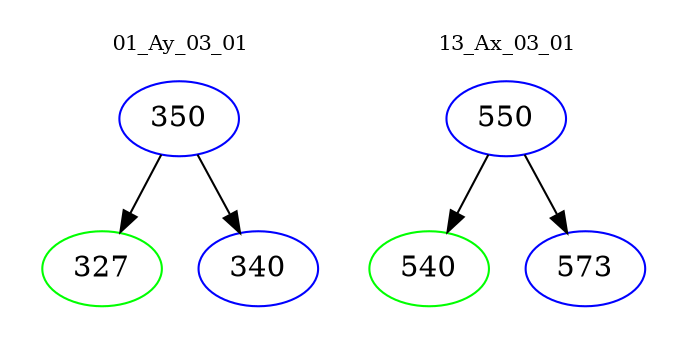 digraph{
subgraph cluster_0 {
color = white
label = "01_Ay_03_01";
fontsize=10;
T0_350 [label="350", color="blue"]
T0_350 -> T0_327 [color="black"]
T0_327 [label="327", color="green"]
T0_350 -> T0_340 [color="black"]
T0_340 [label="340", color="blue"]
}
subgraph cluster_1 {
color = white
label = "13_Ax_03_01";
fontsize=10;
T1_550 [label="550", color="blue"]
T1_550 -> T1_540 [color="black"]
T1_540 [label="540", color="green"]
T1_550 -> T1_573 [color="black"]
T1_573 [label="573", color="blue"]
}
}
